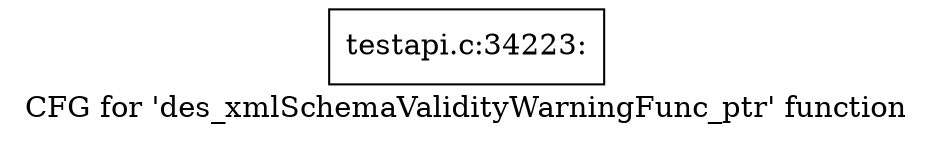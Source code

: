 digraph "CFG for 'des_xmlSchemaValidityWarningFunc_ptr' function" {
	label="CFG for 'des_xmlSchemaValidityWarningFunc_ptr' function";

	Node0x4445d80 [shape=record,label="{testapi.c:34223:}"];
}

